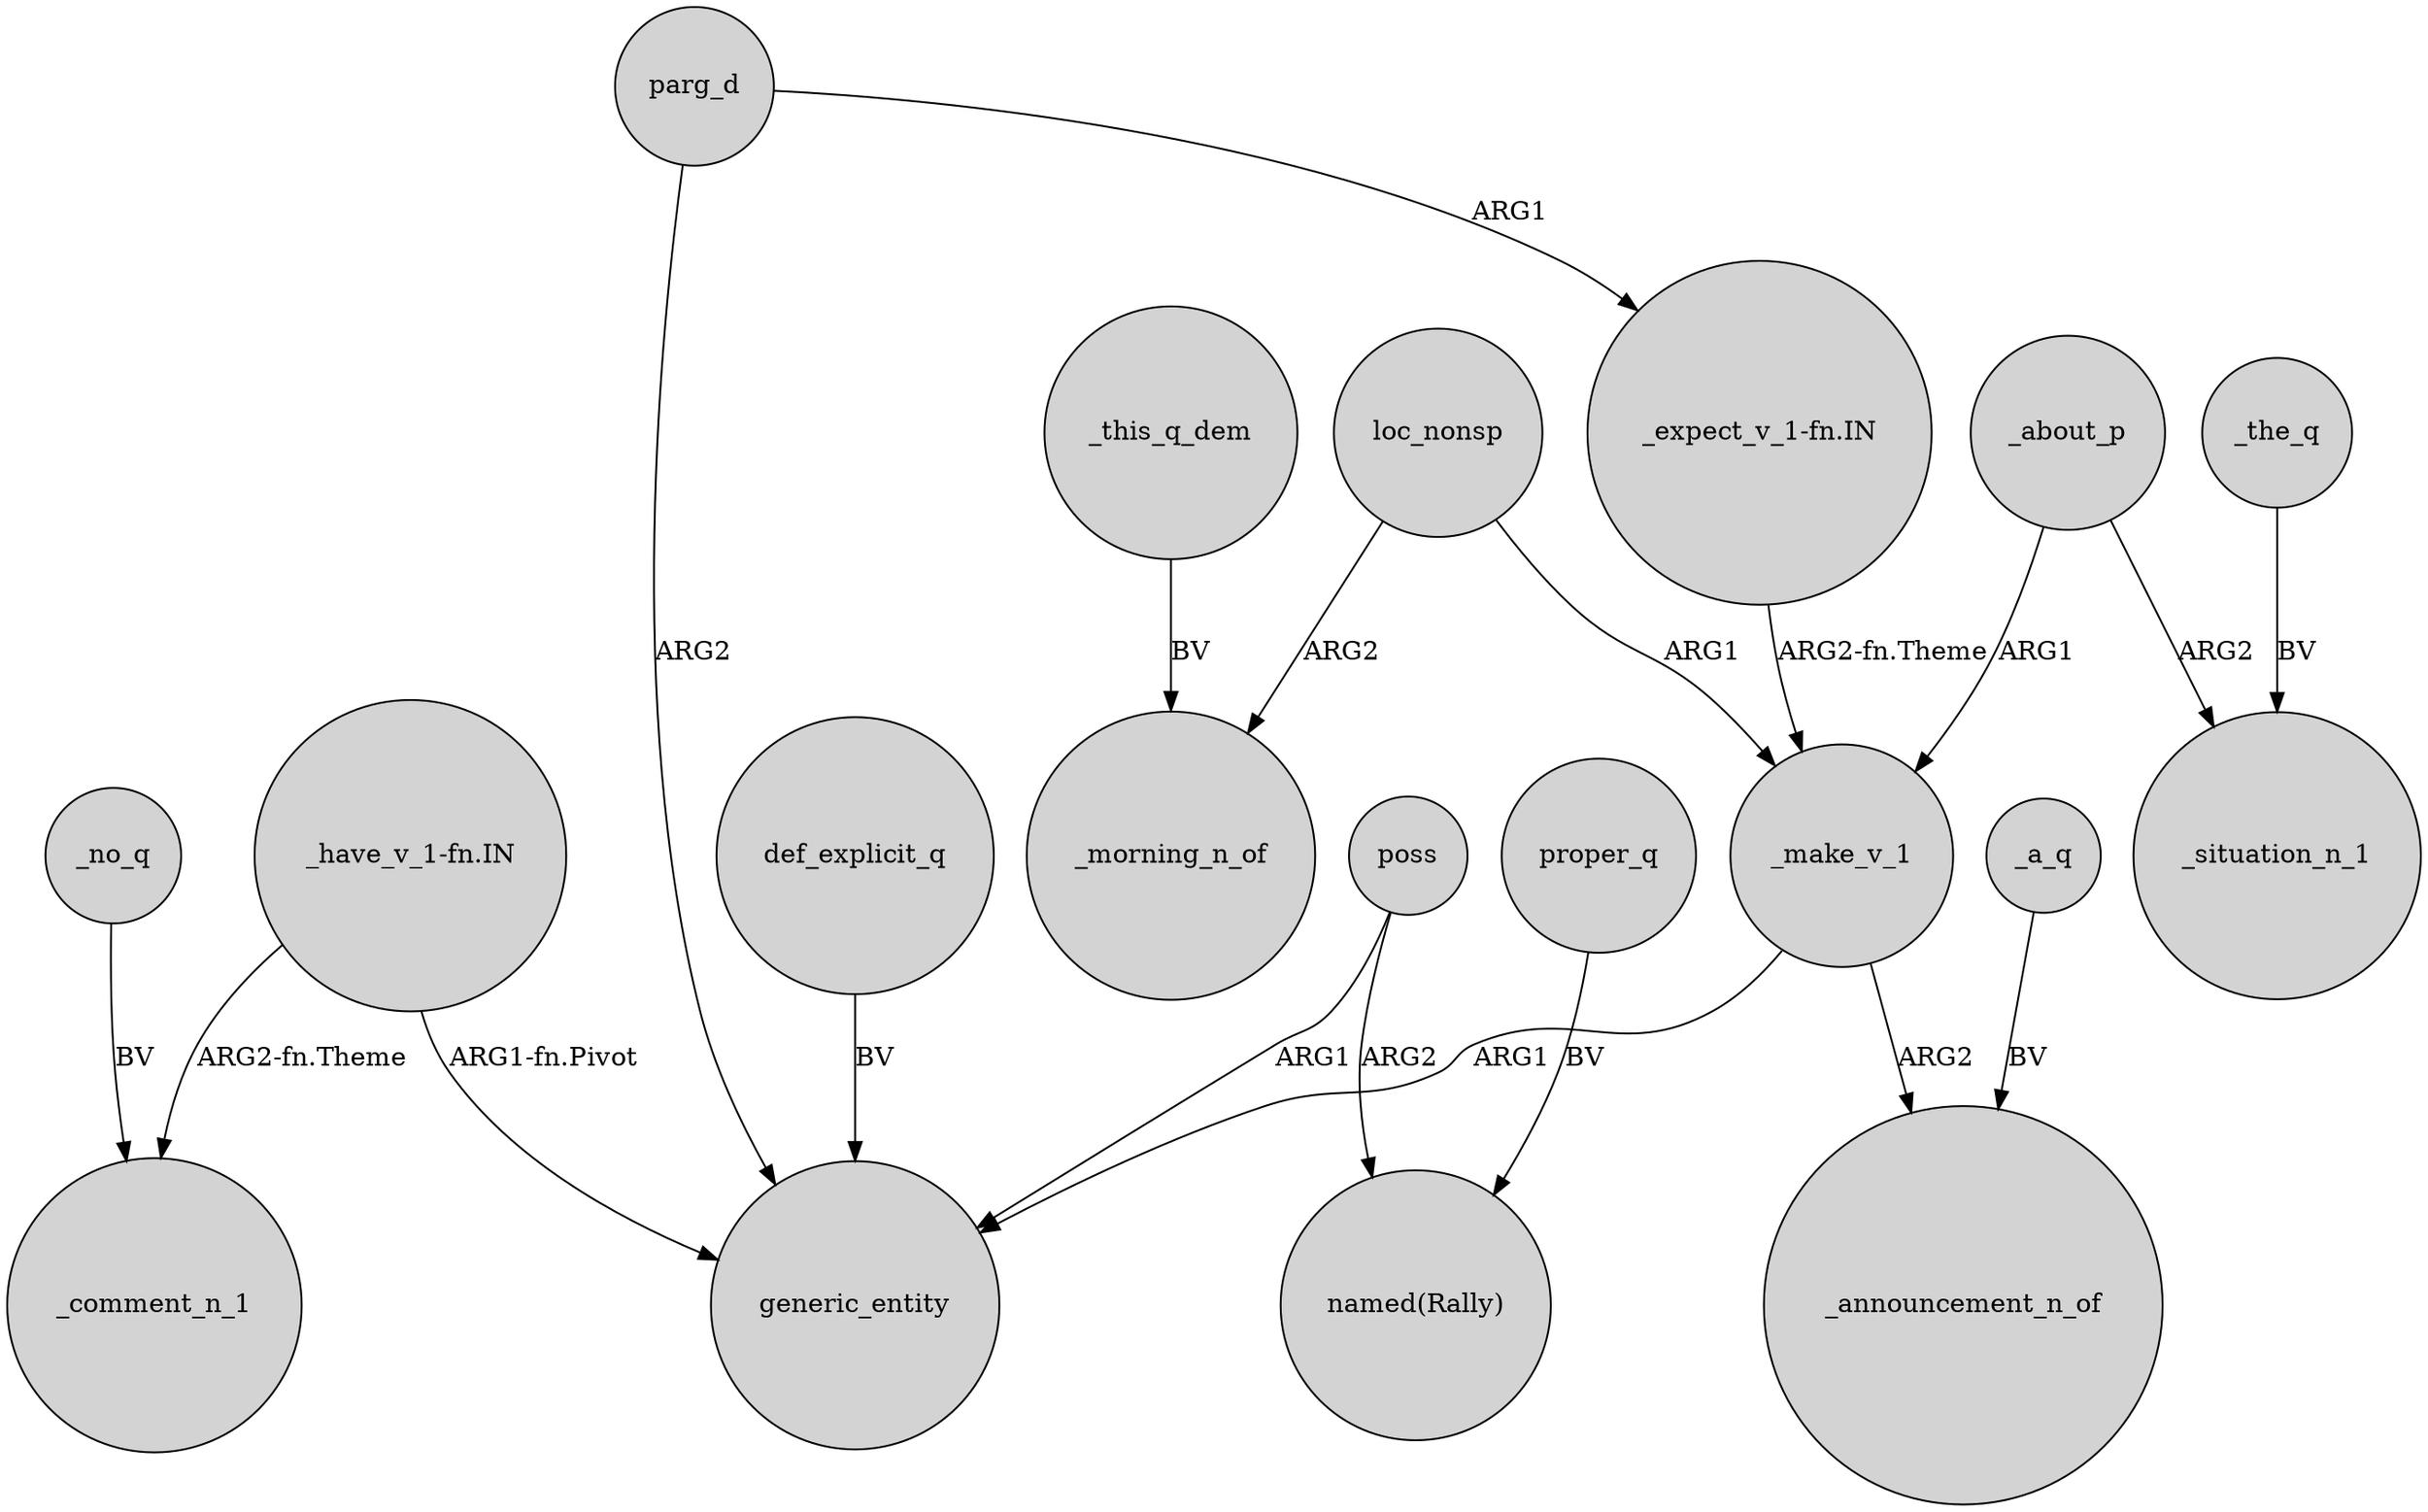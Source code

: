 digraph {
	node [shape=circle style=filled]
	_no_q -> _comment_n_1 [label=BV]
	poss -> generic_entity [label=ARG1]
	"_have_v_1-fn.IN" -> generic_entity [label="ARG1-fn.Pivot"]
	poss -> "named(Rally)" [label=ARG2]
	"_expect_v_1-fn.IN" -> _make_v_1 [label="ARG2-fn.Theme"]
	parg_d -> generic_entity [label=ARG2]
	def_explicit_q -> generic_entity [label=BV]
	_the_q -> _situation_n_1 [label=BV]
	loc_nonsp -> _morning_n_of [label=ARG2]
	_make_v_1 -> generic_entity [label=ARG1]
	_a_q -> _announcement_n_of [label=BV]
	proper_q -> "named(Rally)" [label=BV]
	parg_d -> "_expect_v_1-fn.IN" [label=ARG1]
	loc_nonsp -> _make_v_1 [label=ARG1]
	_make_v_1 -> _announcement_n_of [label=ARG2]
	_about_p -> _make_v_1 [label=ARG1]
	_about_p -> _situation_n_1 [label=ARG2]
	"_have_v_1-fn.IN" -> _comment_n_1 [label="ARG2-fn.Theme"]
	_this_q_dem -> _morning_n_of [label=BV]
}
